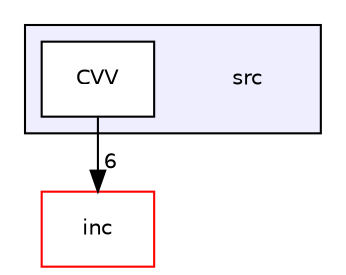 digraph "src" {
  compound=true
  node [ fontsize="10", fontname="Helvetica"];
  edge [ labelfontsize="10", labelfontname="Helvetica"];
  subgraph clusterdir_68267d1309a1af8e8297ef4c3efbcdba {
    graph [ bgcolor="#eeeeff", pencolor="black", label="" URL="dir_68267d1309a1af8e8297ef4c3efbcdba.html"];
    dir_68267d1309a1af8e8297ef4c3efbcdba [shape=plaintext label="src"];
    dir_d06b565ab941c93089eed4041d04d4eb [shape=box label="CVV" color="black" fillcolor="white" style="filled" URL="dir_d06b565ab941c93089eed4041d04d4eb.html"];
  }
  dir_bfccd401955b95cf8c75461437045ac0 [shape=box label="inc" fillcolor="white" style="filled" color="red" URL="dir_bfccd401955b95cf8c75461437045ac0.html"];
  dir_d06b565ab941c93089eed4041d04d4eb->dir_bfccd401955b95cf8c75461437045ac0 [headlabel="6", labeldistance=1.5 headhref="dir_000005_000002.html"];
}
